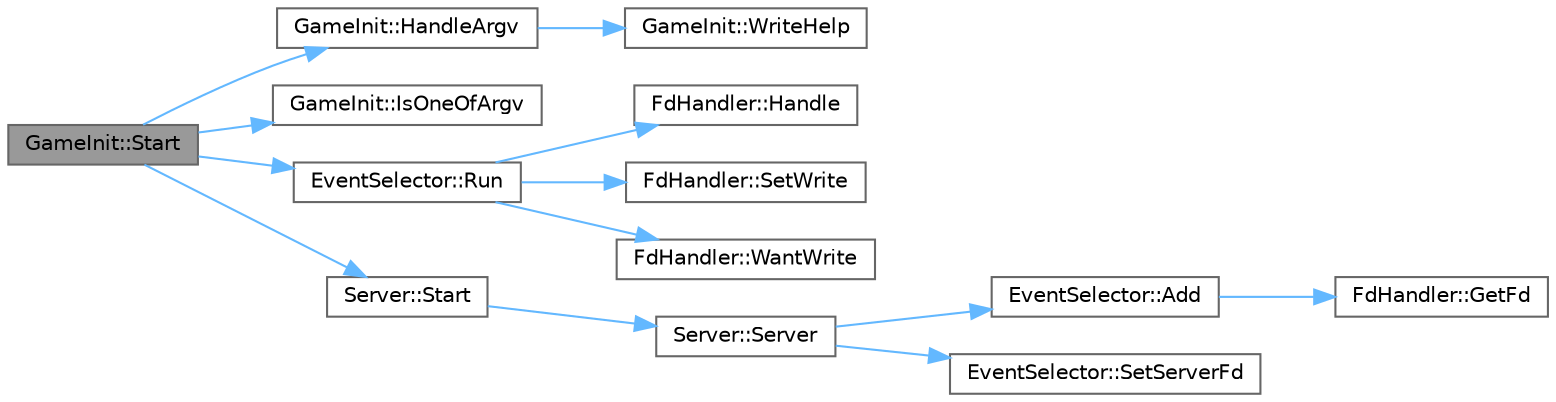 digraph "GameInit::Start"
{
 // LATEX_PDF_SIZE
  bgcolor="transparent";
  edge [fontname=Helvetica,fontsize=10,labelfontname=Helvetica,labelfontsize=10];
  node [fontname=Helvetica,fontsize=10,shape=box,height=0.2,width=0.4];
  rankdir="LR";
  Node1 [id="Node000001",label="GameInit::Start",height=0.2,width=0.4,color="gray40", fillcolor="grey60", style="filled", fontcolor="black",tooltip="Метод для старта инициализации игры."];
  Node1 -> Node2 [id="edge1_Node000001_Node000002",color="steelblue1",style="solid",tooltip=" "];
  Node2 [id="Node000002",label="GameInit::HandleArgv",height=0.2,width=0.4,color="grey40", fillcolor="white", style="filled",URL="$class_game_init.html#a202c15769a97282957b9dcbf08997e6d",tooltip="Обрабатывает аргументы командной строки."];
  Node2 -> Node3 [id="edge2_Node000002_Node000003",color="steelblue1",style="solid",tooltip=" "];
  Node3 [id="Node000003",label="GameInit::WriteHelp",height=0.2,width=0.4,color="grey40", fillcolor="white", style="filled",URL="$class_game_init.html#a6bb23240def1be31f3c870fb5880c2f4",tooltip="Выводит информацию о доступных аргументах командной строки."];
  Node1 -> Node4 [id="edge3_Node000001_Node000004",color="steelblue1",style="solid",tooltip=" "];
  Node4 [id="Node000004",label="GameInit::IsOneOfArgv",height=0.2,width=0.4,color="grey40", fillcolor="white", style="filled",URL="$class_game_init.html#a601bf7f7fcab368716738c1dc4441dbd",tooltip="Проверяет, является ли аргумент одним из допустимых."];
  Node1 -> Node5 [id="edge4_Node000001_Node000005",color="steelblue1",style="solid",tooltip=" "];
  Node5 [id="Node000005",label="EventSelector::Run",height=0.2,width=0.4,color="grey40", fillcolor="white", style="filled",URL="$class_event_selector.html#a9cd9f58dfd10faf5b408ee9dd19864fb",tooltip="Запускает цикл обработки событий."];
  Node5 -> Node6 [id="edge5_Node000005_Node000006",color="steelblue1",style="solid",tooltip=" "];
  Node6 [id="Node000006",label="FdHandler::Handle",height=0.2,width=0.4,color="grey40", fillcolor="white", style="filled",URL="$class_fd_handler.html#a4bb9cf381b465d76a06e3776ca42b89e",tooltip="Абстрактный метод для обработки событий."];
  Node5 -> Node7 [id="edge6_Node000005_Node000007",color="steelblue1",style="solid",tooltip=" "];
  Node7 [id="Node000007",label="FdHandler::SetWrite",height=0.2,width=0.4,color="grey40", fillcolor="white", style="filled",URL="$class_fd_handler.html#a06a62d234d28f5dca51a7c860485c706",tooltip="Устанавливает флаг записи в файл."];
  Node5 -> Node8 [id="edge7_Node000005_Node000008",color="steelblue1",style="solid",tooltip=" "];
  Node8 [id="Node000008",label="FdHandler::WantWrite",height=0.2,width=0.4,color="grey40", fillcolor="white", style="filled",URL="$class_fd_handler.html#a430f7dcad1ca6ab4442a7622a683fc77",tooltip="Проверяет, нужно ли писать в файл."];
  Node1 -> Node9 [id="edge8_Node000001_Node000009",color="steelblue1",style="solid",tooltip=" "];
  Node9 [id="Node000009",label="Server::Start",height=0.2,width=0.4,color="grey40", fillcolor="white", style="filled",URL="$class_server.html#ab714f70af639732cbd139098c3154118",tooltip="Статический метод для запуска сервера."];
  Node9 -> Node10 [id="edge9_Node000009_Node000010",color="steelblue1",style="solid",tooltip=" "];
  Node10 [id="Node000010",label="Server::Server",height=0.2,width=0.4,color="grey40", fillcolor="white", style="filled",URL="$class_server.html#a53ad1c9f97d2fd8dcf222943ee9aa40e",tooltip="Конструктор для сервера."];
  Node10 -> Node11 [id="edge10_Node000010_Node000011",color="steelblue1",style="solid",tooltip=" "];
  Node11 [id="Node000011",label="EventSelector::Add",height=0.2,width=0.4,color="grey40", fillcolor="white", style="filled",URL="$class_event_selector.html#a8043af807f70322a768cfc88f260c92d",tooltip="Добавляет дескриптор файла в массив."];
  Node11 -> Node12 [id="edge11_Node000011_Node000012",color="steelblue1",style="solid",tooltip=" "];
  Node12 [id="Node000012",label="FdHandler::GetFd",height=0.2,width=0.4,color="grey40", fillcolor="white", style="filled",URL="$class_fd_handler.html#a99ab037a5e79aa296fc4c4752f4a368a",tooltip="Получает дескриптор файла."];
  Node10 -> Node13 [id="edge12_Node000010_Node000013",color="steelblue1",style="solid",tooltip=" "];
  Node13 [id="Node000013",label="EventSelector::SetServerFd",height=0.2,width=0.4,color="grey40", fillcolor="white", style="filled",URL="$class_event_selector.html#add557411afa2c53a68268edabe00e995",tooltip="Устанавливает дескриптор файла сервера."];
}
